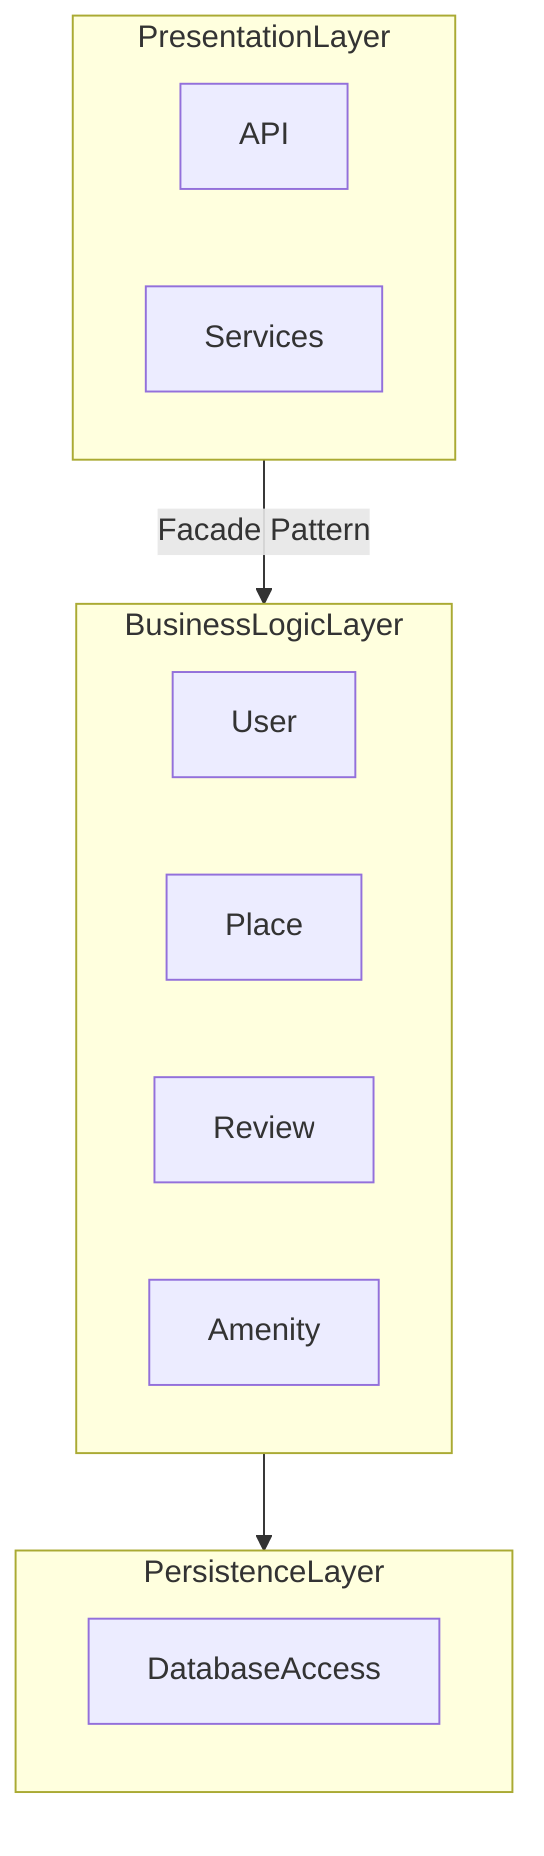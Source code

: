 graph TD
    subgraph "PresentationLayer"
        API["API"]
        Services["Services"]
    end

    subgraph "BusinessLogicLayer"
        UserModel["User"]
        PlaceModel["Place"]
        ReviewModel["Review"]
        AmenityModel["Amenity"]
    end

    subgraph "PersistenceLayer"
        DB["DatabaseAccess"]
    end

    PresentationLayer -->|"Facade Pattern"| BusinessLogicLayer
    BusinessLogicLayer --> PersistenceLayer